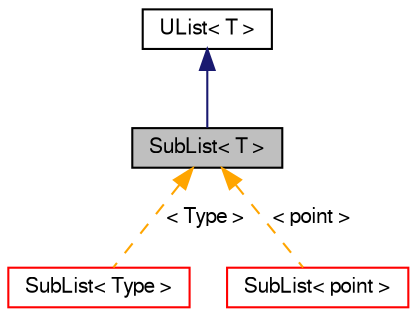 digraph "SubList&lt; T &gt;"
{
  bgcolor="transparent";
  edge [fontname="FreeSans",fontsize="10",labelfontname="FreeSans",labelfontsize="10"];
  node [fontname="FreeSans",fontsize="10",shape=record];
  Node0 [label="SubList\< T \>",height=0.2,width=0.4,color="black", fillcolor="grey75", style="filled", fontcolor="black"];
  Node1 -> Node0 [dir="back",color="midnightblue",fontsize="10",style="solid",fontname="FreeSans"];
  Node1 [label="UList\< T \>",height=0.2,width=0.4,color="black",URL="$a25698.html",tooltip="A 1D vector of objects of type <T>, where the size of the vector is known and can be used for subscri..."];
  Node0 -> Node2 [dir="back",color="orange",fontsize="10",style="dashed",label=" \< Type \>" ,fontname="FreeSans"];
  Node2 [label="SubList\< Type \>",height=0.2,width=0.4,color="red",URL="$a25978.html"];
  Node0 -> Node6 [dir="back",color="orange",fontsize="10",style="dashed",label=" \< point \>" ,fontname="FreeSans"];
  Node6 [label="SubList\< point \>",height=0.2,width=0.4,color="red",URL="$a25978.html"];
}

